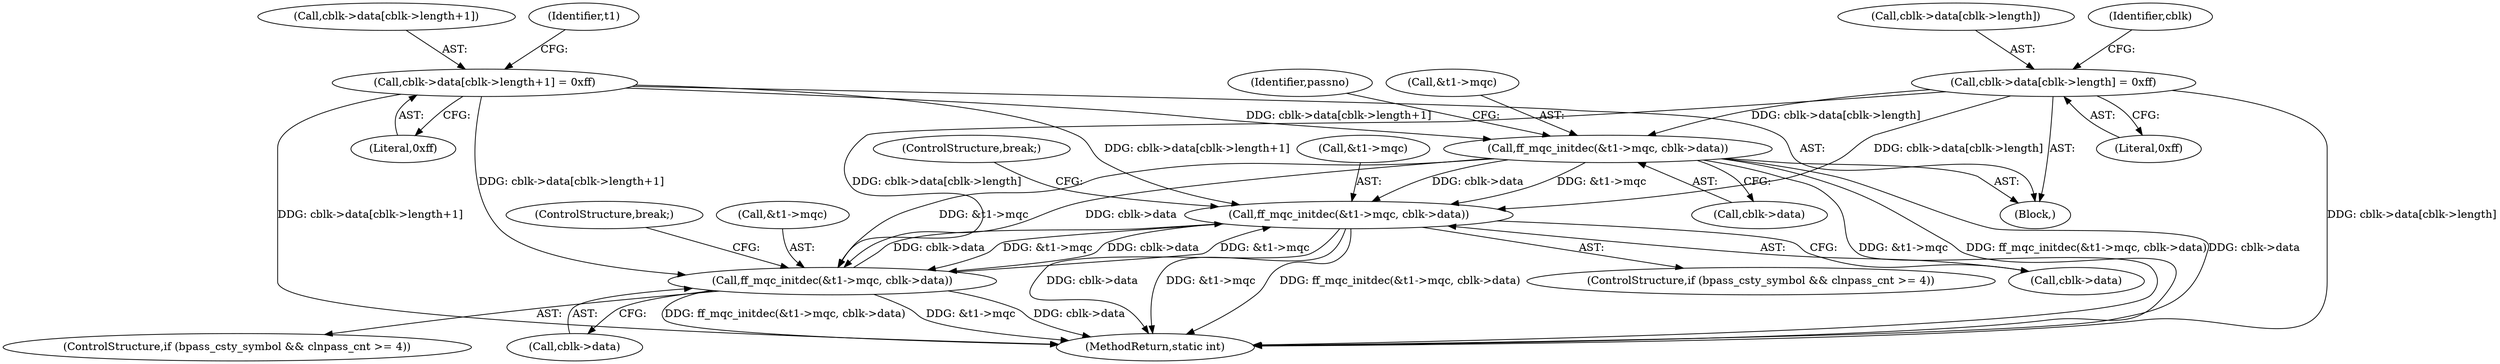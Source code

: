 digraph "0_FFmpeg_9a271a9368eaabf99e6c2046103acb33957e63b7@pointer" {
"1000281" [label="(Call,ff_mqc_initdec(&t1->mqc, cblk->data))"];
"1000317" [label="(Call,ff_mqc_initdec(&t1->mqc, cblk->data))"];
"1000236" [label="(Call,ff_mqc_initdec(&t1->mqc, cblk->data))"];
"1000225" [label="(Call,cblk->data[cblk->length+1] = 0xff)"];
"1000216" [label="(Call,cblk->data[cblk->length] = 0xff)"];
"1000281" [label="(Call,ff_mqc_initdec(&t1->mqc, cblk->data))"];
"1000226" [label="(Call,cblk->data[cblk->length+1])"];
"1000109" [label="(Block,)"];
"1000235" [label="(Literal,0xff)"];
"1000340" [label="(MethodReturn,static int)"];
"1000237" [label="(Call,&t1->mqc)"];
"1000286" [label="(Call,cblk->data)"];
"1000225" [label="(Call,cblk->data[cblk->length+1] = 0xff)"];
"1000325" [label="(ControlStructure,break;)"];
"1000275" [label="(ControlStructure,if (bpass_csty_symbol && clnpass_cnt >= 4))"];
"1000236" [label="(Call,ff_mqc_initdec(&t1->mqc, cblk->data))"];
"1000311" [label="(ControlStructure,if (bpass_csty_symbol && clnpass_cnt >= 4))"];
"1000322" [label="(Call,cblk->data)"];
"1000318" [label="(Call,&t1->mqc)"];
"1000281" [label="(Call,ff_mqc_initdec(&t1->mqc, cblk->data))"];
"1000241" [label="(Call,cblk->data)"];
"1000216" [label="(Call,cblk->data[cblk->length] = 0xff)"];
"1000282" [label="(Call,&t1->mqc)"];
"1000246" [label="(Identifier,passno)"];
"1000224" [label="(Literal,0xff)"];
"1000239" [label="(Identifier,t1)"];
"1000217" [label="(Call,cblk->data[cblk->length])"];
"1000228" [label="(Identifier,cblk)"];
"1000317" [label="(Call,ff_mqc_initdec(&t1->mqc, cblk->data))"];
"1000289" [label="(ControlStructure,break;)"];
"1000281" -> "1000275"  [label="AST: "];
"1000281" -> "1000286"  [label="CFG: "];
"1000282" -> "1000281"  [label="AST: "];
"1000286" -> "1000281"  [label="AST: "];
"1000289" -> "1000281"  [label="CFG: "];
"1000281" -> "1000340"  [label="DDG: cblk->data"];
"1000281" -> "1000340"  [label="DDG: &t1->mqc"];
"1000281" -> "1000340"  [label="DDG: ff_mqc_initdec(&t1->mqc, cblk->data)"];
"1000317" -> "1000281"  [label="DDG: &t1->mqc"];
"1000317" -> "1000281"  [label="DDG: cblk->data"];
"1000236" -> "1000281"  [label="DDG: &t1->mqc"];
"1000236" -> "1000281"  [label="DDG: cblk->data"];
"1000225" -> "1000281"  [label="DDG: cblk->data[cblk->length+1]"];
"1000216" -> "1000281"  [label="DDG: cblk->data[cblk->length]"];
"1000281" -> "1000317"  [label="DDG: &t1->mqc"];
"1000281" -> "1000317"  [label="DDG: cblk->data"];
"1000317" -> "1000311"  [label="AST: "];
"1000317" -> "1000322"  [label="CFG: "];
"1000318" -> "1000317"  [label="AST: "];
"1000322" -> "1000317"  [label="AST: "];
"1000325" -> "1000317"  [label="CFG: "];
"1000317" -> "1000340"  [label="DDG: &t1->mqc"];
"1000317" -> "1000340"  [label="DDG: cblk->data"];
"1000317" -> "1000340"  [label="DDG: ff_mqc_initdec(&t1->mqc, cblk->data)"];
"1000236" -> "1000317"  [label="DDG: &t1->mqc"];
"1000236" -> "1000317"  [label="DDG: cblk->data"];
"1000225" -> "1000317"  [label="DDG: cblk->data[cblk->length+1]"];
"1000216" -> "1000317"  [label="DDG: cblk->data[cblk->length]"];
"1000236" -> "1000109"  [label="AST: "];
"1000236" -> "1000241"  [label="CFG: "];
"1000237" -> "1000236"  [label="AST: "];
"1000241" -> "1000236"  [label="AST: "];
"1000246" -> "1000236"  [label="CFG: "];
"1000236" -> "1000340"  [label="DDG: &t1->mqc"];
"1000236" -> "1000340"  [label="DDG: ff_mqc_initdec(&t1->mqc, cblk->data)"];
"1000236" -> "1000340"  [label="DDG: cblk->data"];
"1000225" -> "1000236"  [label="DDG: cblk->data[cblk->length+1]"];
"1000216" -> "1000236"  [label="DDG: cblk->data[cblk->length]"];
"1000225" -> "1000109"  [label="AST: "];
"1000225" -> "1000235"  [label="CFG: "];
"1000226" -> "1000225"  [label="AST: "];
"1000235" -> "1000225"  [label="AST: "];
"1000239" -> "1000225"  [label="CFG: "];
"1000225" -> "1000340"  [label="DDG: cblk->data[cblk->length+1]"];
"1000216" -> "1000109"  [label="AST: "];
"1000216" -> "1000224"  [label="CFG: "];
"1000217" -> "1000216"  [label="AST: "];
"1000224" -> "1000216"  [label="AST: "];
"1000228" -> "1000216"  [label="CFG: "];
"1000216" -> "1000340"  [label="DDG: cblk->data[cblk->length]"];
}

